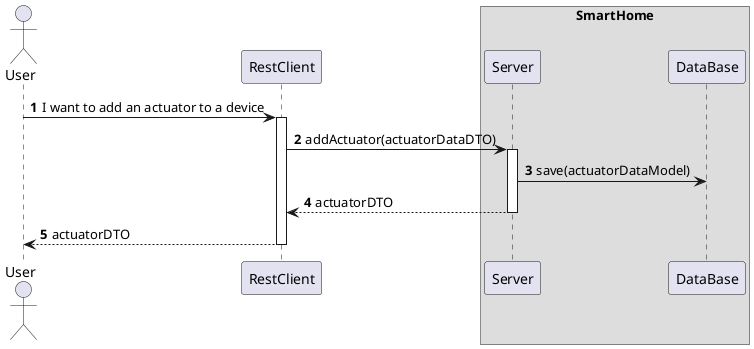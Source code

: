 @startuml
'https://plantuml.com/sequence-diagram
!pragma layout smetana

autonumber

actor "User" as User
participant "RestClient" as RC

box "SmartHome"
    participant "Server" as SV
    participant "DataBase" as BD
end box

User -> RC : I want to add an actuator to a device
activate RC

RC -> SV : addActuator(actuatorDataDTO)
activate SV

SV -> BD : save(actuatorDataModel)

SV --> RC : actuatorDTO
deactivate SV

RC --> User : actuatorDTO
deactivate RC


@enduml